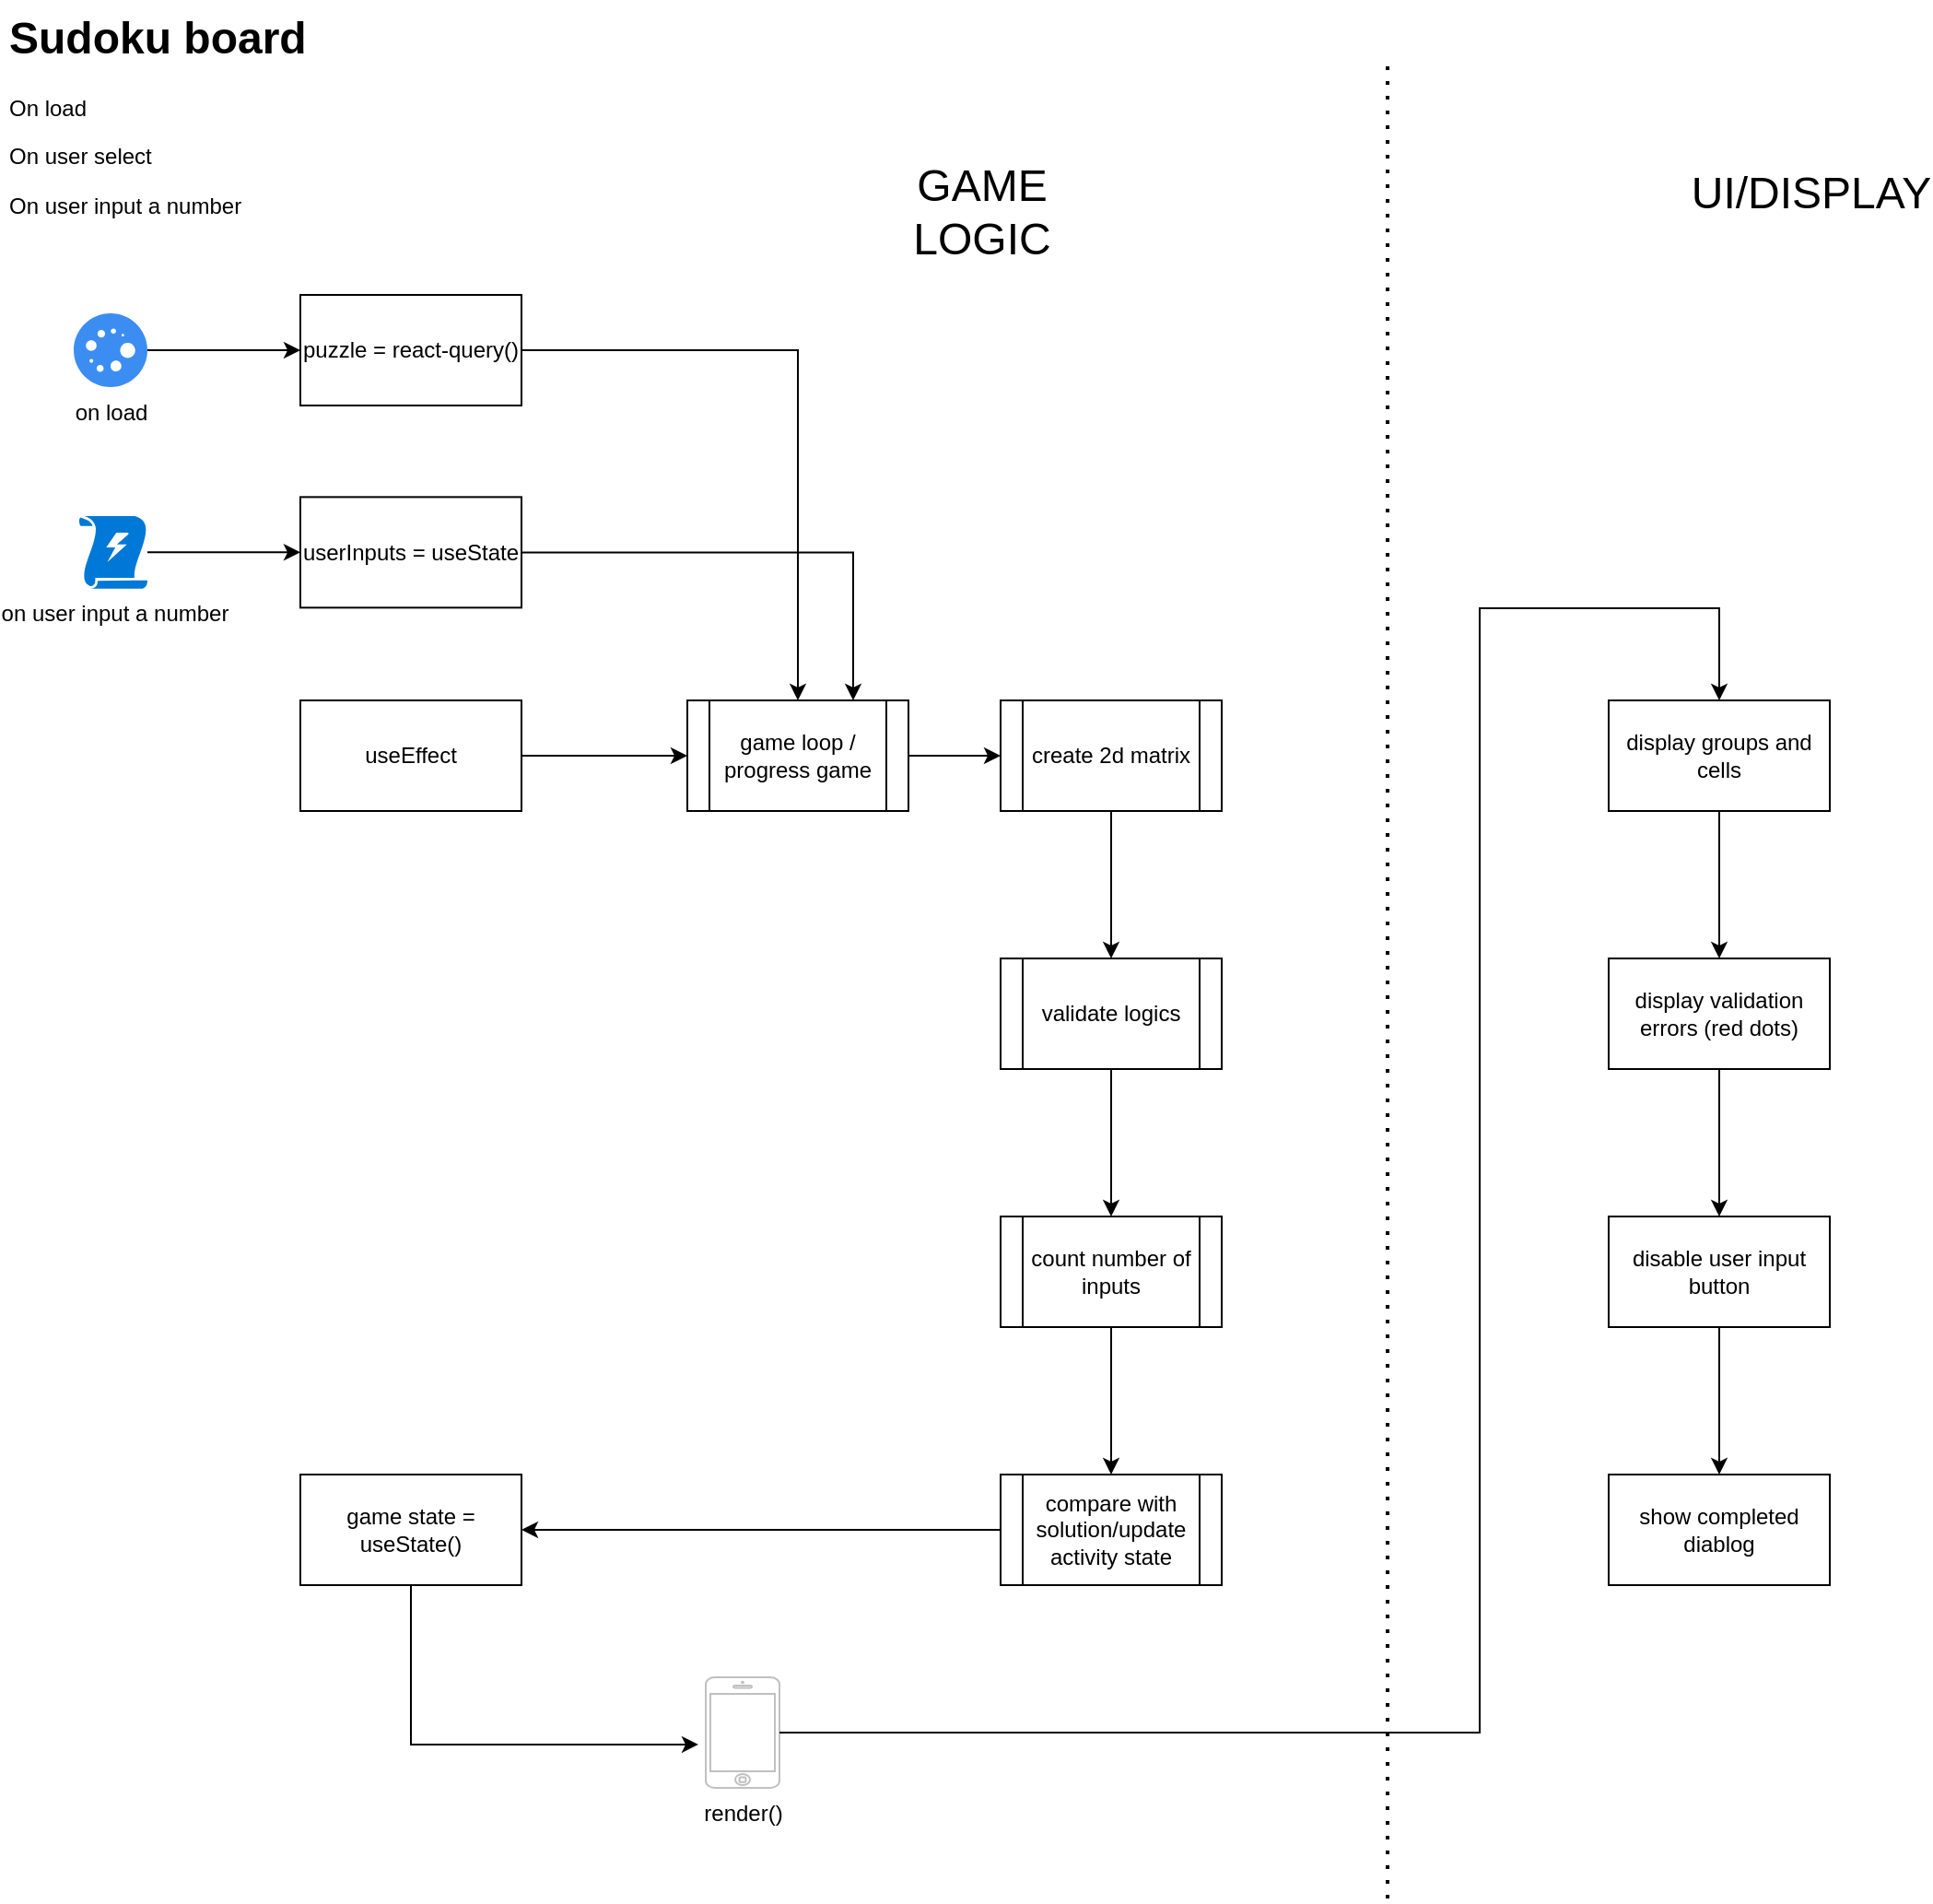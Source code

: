 <mxfile version="26.2.15">
  <diagram name="Page-1" id="9WwVHnM5eTIJrW8_9gS2">
    <mxGraphModel dx="1106" dy="929" grid="1" gridSize="10" guides="1" tooltips="1" connect="1" arrows="1" fold="1" page="1" pageScale="1" pageWidth="827" pageHeight="1169" math="0" shadow="0">
      <root>
        <mxCell id="0" />
        <mxCell id="1" parent="0" />
        <mxCell id="kPV5Dg-LInYkHI0r_j0e-6" style="edgeStyle=orthogonalEdgeStyle;rounded=0;orthogonalLoop=1;jettySize=auto;html=1;entryX=0;entryY=0.5;entryDx=0;entryDy=0;" edge="1" parent="1" source="kPV5Dg-LInYkHI0r_j0e-1" target="kPV5Dg-LInYkHI0r_j0e-7">
          <mxGeometry relative="1" as="geometry">
            <mxPoint x="240" y="250" as="targetPoint" />
          </mxGeometry>
        </mxCell>
        <mxCell id="kPV5Dg-LInYkHI0r_j0e-1" value="on load" style="sketch=0;html=1;aspect=fixed;strokeColor=none;shadow=0;fillColor=#3B8DF1;verticalAlign=top;labelPosition=center;verticalLabelPosition=bottom;shape=mxgraph.gcp2.loading_3" vertex="1" parent="1">
          <mxGeometry x="77" y="230" width="40" height="40" as="geometry" />
        </mxCell>
        <mxCell id="kPV5Dg-LInYkHI0r_j0e-2" value="&lt;h1 style=&quot;margin-top: 0px;&quot;&gt;Sudoku board&lt;/h1&gt;&lt;p&gt;On load&lt;/p&gt;&lt;p&gt;On user select&lt;/p&gt;&lt;p&gt;On user input a number&lt;/p&gt;" style="text;html=1;whiteSpace=wrap;overflow=hidden;rounded=0;" vertex="1" parent="1">
          <mxGeometry x="40" y="60" width="180" height="120" as="geometry" />
        </mxCell>
        <mxCell id="kPV5Dg-LInYkHI0r_j0e-5" style="edgeStyle=orthogonalEdgeStyle;rounded=0;orthogonalLoop=1;jettySize=auto;html=1;entryX=0;entryY=0.5;entryDx=0;entryDy=0;" edge="1" parent="1" source="kPV5Dg-LInYkHI0r_j0e-3" target="kPV5Dg-LInYkHI0r_j0e-4">
          <mxGeometry relative="1" as="geometry" />
        </mxCell>
        <mxCell id="kPV5Dg-LInYkHI0r_j0e-3" value="on user input a number" style="sketch=0;aspect=fixed;pointerEvents=1;shadow=0;dashed=0;html=1;strokeColor=none;labelPosition=center;verticalLabelPosition=bottom;verticalAlign=top;align=center;shape=mxgraph.mscae.enterprise.triggers;fillColor=#0078D7;" vertex="1" parent="1">
          <mxGeometry x="80" y="340" width="37" height="39.36" as="geometry" />
        </mxCell>
        <mxCell id="kPV5Dg-LInYkHI0r_j0e-10" style="edgeStyle=orthogonalEdgeStyle;rounded=0;orthogonalLoop=1;jettySize=auto;html=1;entryX=0.75;entryY=0;entryDx=0;entryDy=0;" edge="1" parent="1" source="kPV5Dg-LInYkHI0r_j0e-4" target="kPV5Dg-LInYkHI0r_j0e-9">
          <mxGeometry relative="1" as="geometry" />
        </mxCell>
        <mxCell id="kPV5Dg-LInYkHI0r_j0e-4" value="userInputs = useState" style="rounded=0;whiteSpace=wrap;html=1;" vertex="1" parent="1">
          <mxGeometry x="200" y="329.68" width="120" height="60" as="geometry" />
        </mxCell>
        <mxCell id="kPV5Dg-LInYkHI0r_j0e-11" style="edgeStyle=orthogonalEdgeStyle;rounded=0;orthogonalLoop=1;jettySize=auto;html=1;entryX=0.5;entryY=0;entryDx=0;entryDy=0;" edge="1" parent="1" source="kPV5Dg-LInYkHI0r_j0e-7" target="kPV5Dg-LInYkHI0r_j0e-9">
          <mxGeometry relative="1" as="geometry" />
        </mxCell>
        <mxCell id="kPV5Dg-LInYkHI0r_j0e-7" value="puzzle = react-query()" style="rounded=0;whiteSpace=wrap;html=1;" vertex="1" parent="1">
          <mxGeometry x="200" y="220" width="120" height="60" as="geometry" />
        </mxCell>
        <mxCell id="kPV5Dg-LInYkHI0r_j0e-13" value="" style="edgeStyle=orthogonalEdgeStyle;rounded=0;orthogonalLoop=1;jettySize=auto;html=1;" edge="1" parent="1" source="kPV5Dg-LInYkHI0r_j0e-9" target="kPV5Dg-LInYkHI0r_j0e-12">
          <mxGeometry relative="1" as="geometry" />
        </mxCell>
        <mxCell id="kPV5Dg-LInYkHI0r_j0e-9" value="game loop / progress game" style="shape=process;whiteSpace=wrap;html=1;backgroundOutline=1;" vertex="1" parent="1">
          <mxGeometry x="410" y="440" width="120" height="60" as="geometry" />
        </mxCell>
        <mxCell id="kPV5Dg-LInYkHI0r_j0e-15" value="" style="edgeStyle=orthogonalEdgeStyle;rounded=0;orthogonalLoop=1;jettySize=auto;html=1;" edge="1" parent="1" source="kPV5Dg-LInYkHI0r_j0e-12" target="kPV5Dg-LInYkHI0r_j0e-14">
          <mxGeometry relative="1" as="geometry" />
        </mxCell>
        <mxCell id="kPV5Dg-LInYkHI0r_j0e-12" value="create 2d matrix" style="shape=process;whiteSpace=wrap;html=1;backgroundOutline=1;" vertex="1" parent="1">
          <mxGeometry x="580" y="440" width="120" height="60" as="geometry" />
        </mxCell>
        <mxCell id="kPV5Dg-LInYkHI0r_j0e-19" value="" style="edgeStyle=orthogonalEdgeStyle;rounded=0;orthogonalLoop=1;jettySize=auto;html=1;" edge="1" parent="1" source="kPV5Dg-LInYkHI0r_j0e-14" target="kPV5Dg-LInYkHI0r_j0e-18">
          <mxGeometry relative="1" as="geometry" />
        </mxCell>
        <mxCell id="kPV5Dg-LInYkHI0r_j0e-14" value="validate logics" style="shape=process;whiteSpace=wrap;html=1;backgroundOutline=1;" vertex="1" parent="1">
          <mxGeometry x="580" y="580" width="120" height="60" as="geometry" />
        </mxCell>
        <mxCell id="kPV5Dg-LInYkHI0r_j0e-26" value="" style="edgeStyle=orthogonalEdgeStyle;rounded=0;orthogonalLoop=1;jettySize=auto;html=1;" edge="1" parent="1" source="kPV5Dg-LInYkHI0r_j0e-18" target="kPV5Dg-LInYkHI0r_j0e-25">
          <mxGeometry relative="1" as="geometry" />
        </mxCell>
        <mxCell id="kPV5Dg-LInYkHI0r_j0e-18" value="count number of inputs" style="shape=process;whiteSpace=wrap;html=1;backgroundOutline=1;" vertex="1" parent="1">
          <mxGeometry x="580" y="720" width="120" height="60" as="geometry" />
        </mxCell>
        <mxCell id="kPV5Dg-LInYkHI0r_j0e-40" style="edgeStyle=orthogonalEdgeStyle;rounded=0;orthogonalLoop=1;jettySize=auto;html=1;entryX=0.5;entryY=0;entryDx=0;entryDy=0;" edge="1" parent="1" source="kPV5Dg-LInYkHI0r_j0e-20" target="kPV5Dg-LInYkHI0r_j0e-27">
          <mxGeometry relative="1" as="geometry" />
        </mxCell>
        <mxCell id="kPV5Dg-LInYkHI0r_j0e-20" value="disable user input button" style="whiteSpace=wrap;html=1;" vertex="1" parent="1">
          <mxGeometry x="910" y="720" width="120" height="60" as="geometry" />
        </mxCell>
        <mxCell id="kPV5Dg-LInYkHI0r_j0e-22" value="" style="endArrow=none;dashed=1;html=1;dashPattern=1 3;strokeWidth=2;rounded=0;" edge="1" parent="1">
          <mxGeometry width="50" height="50" relative="1" as="geometry">
            <mxPoint x="790" y="1090" as="sourcePoint" />
            <mxPoint x="790" y="90" as="targetPoint" />
          </mxGeometry>
        </mxCell>
        <mxCell id="kPV5Dg-LInYkHI0r_j0e-23" value="&lt;font style=&quot;font-size: 24px;&quot;&gt;GAME LOGIC&lt;/font&gt;" style="text;html=1;align=center;verticalAlign=middle;whiteSpace=wrap;rounded=0;" vertex="1" parent="1">
          <mxGeometry x="540" y="160" width="60" height="30" as="geometry" />
        </mxCell>
        <mxCell id="kPV5Dg-LInYkHI0r_j0e-24" value="UI/DISPLAY" style="text;html=1;align=center;verticalAlign=middle;whiteSpace=wrap;rounded=0;fontSize=24;" vertex="1" parent="1">
          <mxGeometry x="990" y="150" width="60" height="30" as="geometry" />
        </mxCell>
        <mxCell id="kPV5Dg-LInYkHI0r_j0e-33" style="edgeStyle=orthogonalEdgeStyle;rounded=0;orthogonalLoop=1;jettySize=auto;html=1;entryX=1;entryY=0.5;entryDx=0;entryDy=0;" edge="1" parent="1" source="kPV5Dg-LInYkHI0r_j0e-25" target="kPV5Dg-LInYkHI0r_j0e-34">
          <mxGeometry relative="1" as="geometry">
            <mxPoint x="260" y="890" as="targetPoint" />
          </mxGeometry>
        </mxCell>
        <mxCell id="kPV5Dg-LInYkHI0r_j0e-25" value="compare with solution/update activity state" style="shape=process;whiteSpace=wrap;html=1;backgroundOutline=1;" vertex="1" parent="1">
          <mxGeometry x="580" y="860" width="120" height="60" as="geometry" />
        </mxCell>
        <mxCell id="kPV5Dg-LInYkHI0r_j0e-27" value="show completed diablog" style="whiteSpace=wrap;html=1;" vertex="1" parent="1">
          <mxGeometry x="910" y="860" width="120" height="60" as="geometry" />
        </mxCell>
        <mxCell id="kPV5Dg-LInYkHI0r_j0e-39" style="edgeStyle=orthogonalEdgeStyle;rounded=0;orthogonalLoop=1;jettySize=auto;html=1;entryX=0.5;entryY=0;entryDx=0;entryDy=0;" edge="1" parent="1" source="kPV5Dg-LInYkHI0r_j0e-29" target="kPV5Dg-LInYkHI0r_j0e-20">
          <mxGeometry relative="1" as="geometry" />
        </mxCell>
        <mxCell id="kPV5Dg-LInYkHI0r_j0e-29" value="display validation errors (red dots)" style="whiteSpace=wrap;html=1;" vertex="1" parent="1">
          <mxGeometry x="910" y="580" width="120" height="60" as="geometry" />
        </mxCell>
        <mxCell id="kPV5Dg-LInYkHI0r_j0e-38" style="edgeStyle=orthogonalEdgeStyle;rounded=0;orthogonalLoop=1;jettySize=auto;html=1;" edge="1" parent="1" source="kPV5Dg-LInYkHI0r_j0e-31" target="kPV5Dg-LInYkHI0r_j0e-29">
          <mxGeometry relative="1" as="geometry" />
        </mxCell>
        <mxCell id="kPV5Dg-LInYkHI0r_j0e-31" value="display groups and cells" style="whiteSpace=wrap;html=1;" vertex="1" parent="1">
          <mxGeometry x="910" y="440" width="120" height="60" as="geometry" />
        </mxCell>
        <mxCell id="kPV5Dg-LInYkHI0r_j0e-35" style="edgeStyle=orthogonalEdgeStyle;rounded=0;orthogonalLoop=1;jettySize=auto;html=1;entryX=-0.1;entryY=0.608;entryDx=0;entryDy=0;entryPerimeter=0;exitX=0.5;exitY=1;exitDx=0;exitDy=0;" edge="1" parent="1" source="kPV5Dg-LInYkHI0r_j0e-34" target="kPV5Dg-LInYkHI0r_j0e-36">
          <mxGeometry relative="1" as="geometry">
            <mxPoint x="300" y="1000" as="targetPoint" />
            <Array as="points">
              <mxPoint x="260" y="1007" />
            </Array>
          </mxGeometry>
        </mxCell>
        <mxCell id="kPV5Dg-LInYkHI0r_j0e-34" value="game state = useState()" style="rounded=0;whiteSpace=wrap;html=1;" vertex="1" parent="1">
          <mxGeometry x="200" y="860" width="120" height="60" as="geometry" />
        </mxCell>
        <mxCell id="kPV5Dg-LInYkHI0r_j0e-36" value="render()" style="html=1;verticalLabelPosition=bottom;labelBackgroundColor=#ffffff;verticalAlign=top;shadow=0;dashed=0;strokeWidth=1;shape=mxgraph.ios7.misc.iphone;strokeColor=#c0c0c0;" vertex="1" parent="1">
          <mxGeometry x="420" y="970" width="40" height="60" as="geometry" />
        </mxCell>
        <mxCell id="kPV5Dg-LInYkHI0r_j0e-37" style="edgeStyle=orthogonalEdgeStyle;rounded=0;orthogonalLoop=1;jettySize=auto;html=1;entryX=0.5;entryY=0;entryDx=0;entryDy=0;" edge="1" parent="1" source="kPV5Dg-LInYkHI0r_j0e-36" target="kPV5Dg-LInYkHI0r_j0e-31">
          <mxGeometry relative="1" as="geometry">
            <Array as="points">
              <mxPoint x="840" y="1000" />
              <mxPoint x="840" y="390" />
              <mxPoint x="970" y="390" />
            </Array>
          </mxGeometry>
        </mxCell>
        <mxCell id="kPV5Dg-LInYkHI0r_j0e-42" style="edgeStyle=orthogonalEdgeStyle;rounded=0;orthogonalLoop=1;jettySize=auto;html=1;entryX=0;entryY=0.5;entryDx=0;entryDy=0;" edge="1" parent="1" source="kPV5Dg-LInYkHI0r_j0e-41" target="kPV5Dg-LInYkHI0r_j0e-9">
          <mxGeometry relative="1" as="geometry">
            <Array as="points">
              <mxPoint x="380" y="470" />
              <mxPoint x="380" y="470" />
            </Array>
          </mxGeometry>
        </mxCell>
        <mxCell id="kPV5Dg-LInYkHI0r_j0e-41" value="useEffect" style="rounded=0;whiteSpace=wrap;html=1;" vertex="1" parent="1">
          <mxGeometry x="200" y="440" width="120" height="60" as="geometry" />
        </mxCell>
      </root>
    </mxGraphModel>
  </diagram>
</mxfile>
